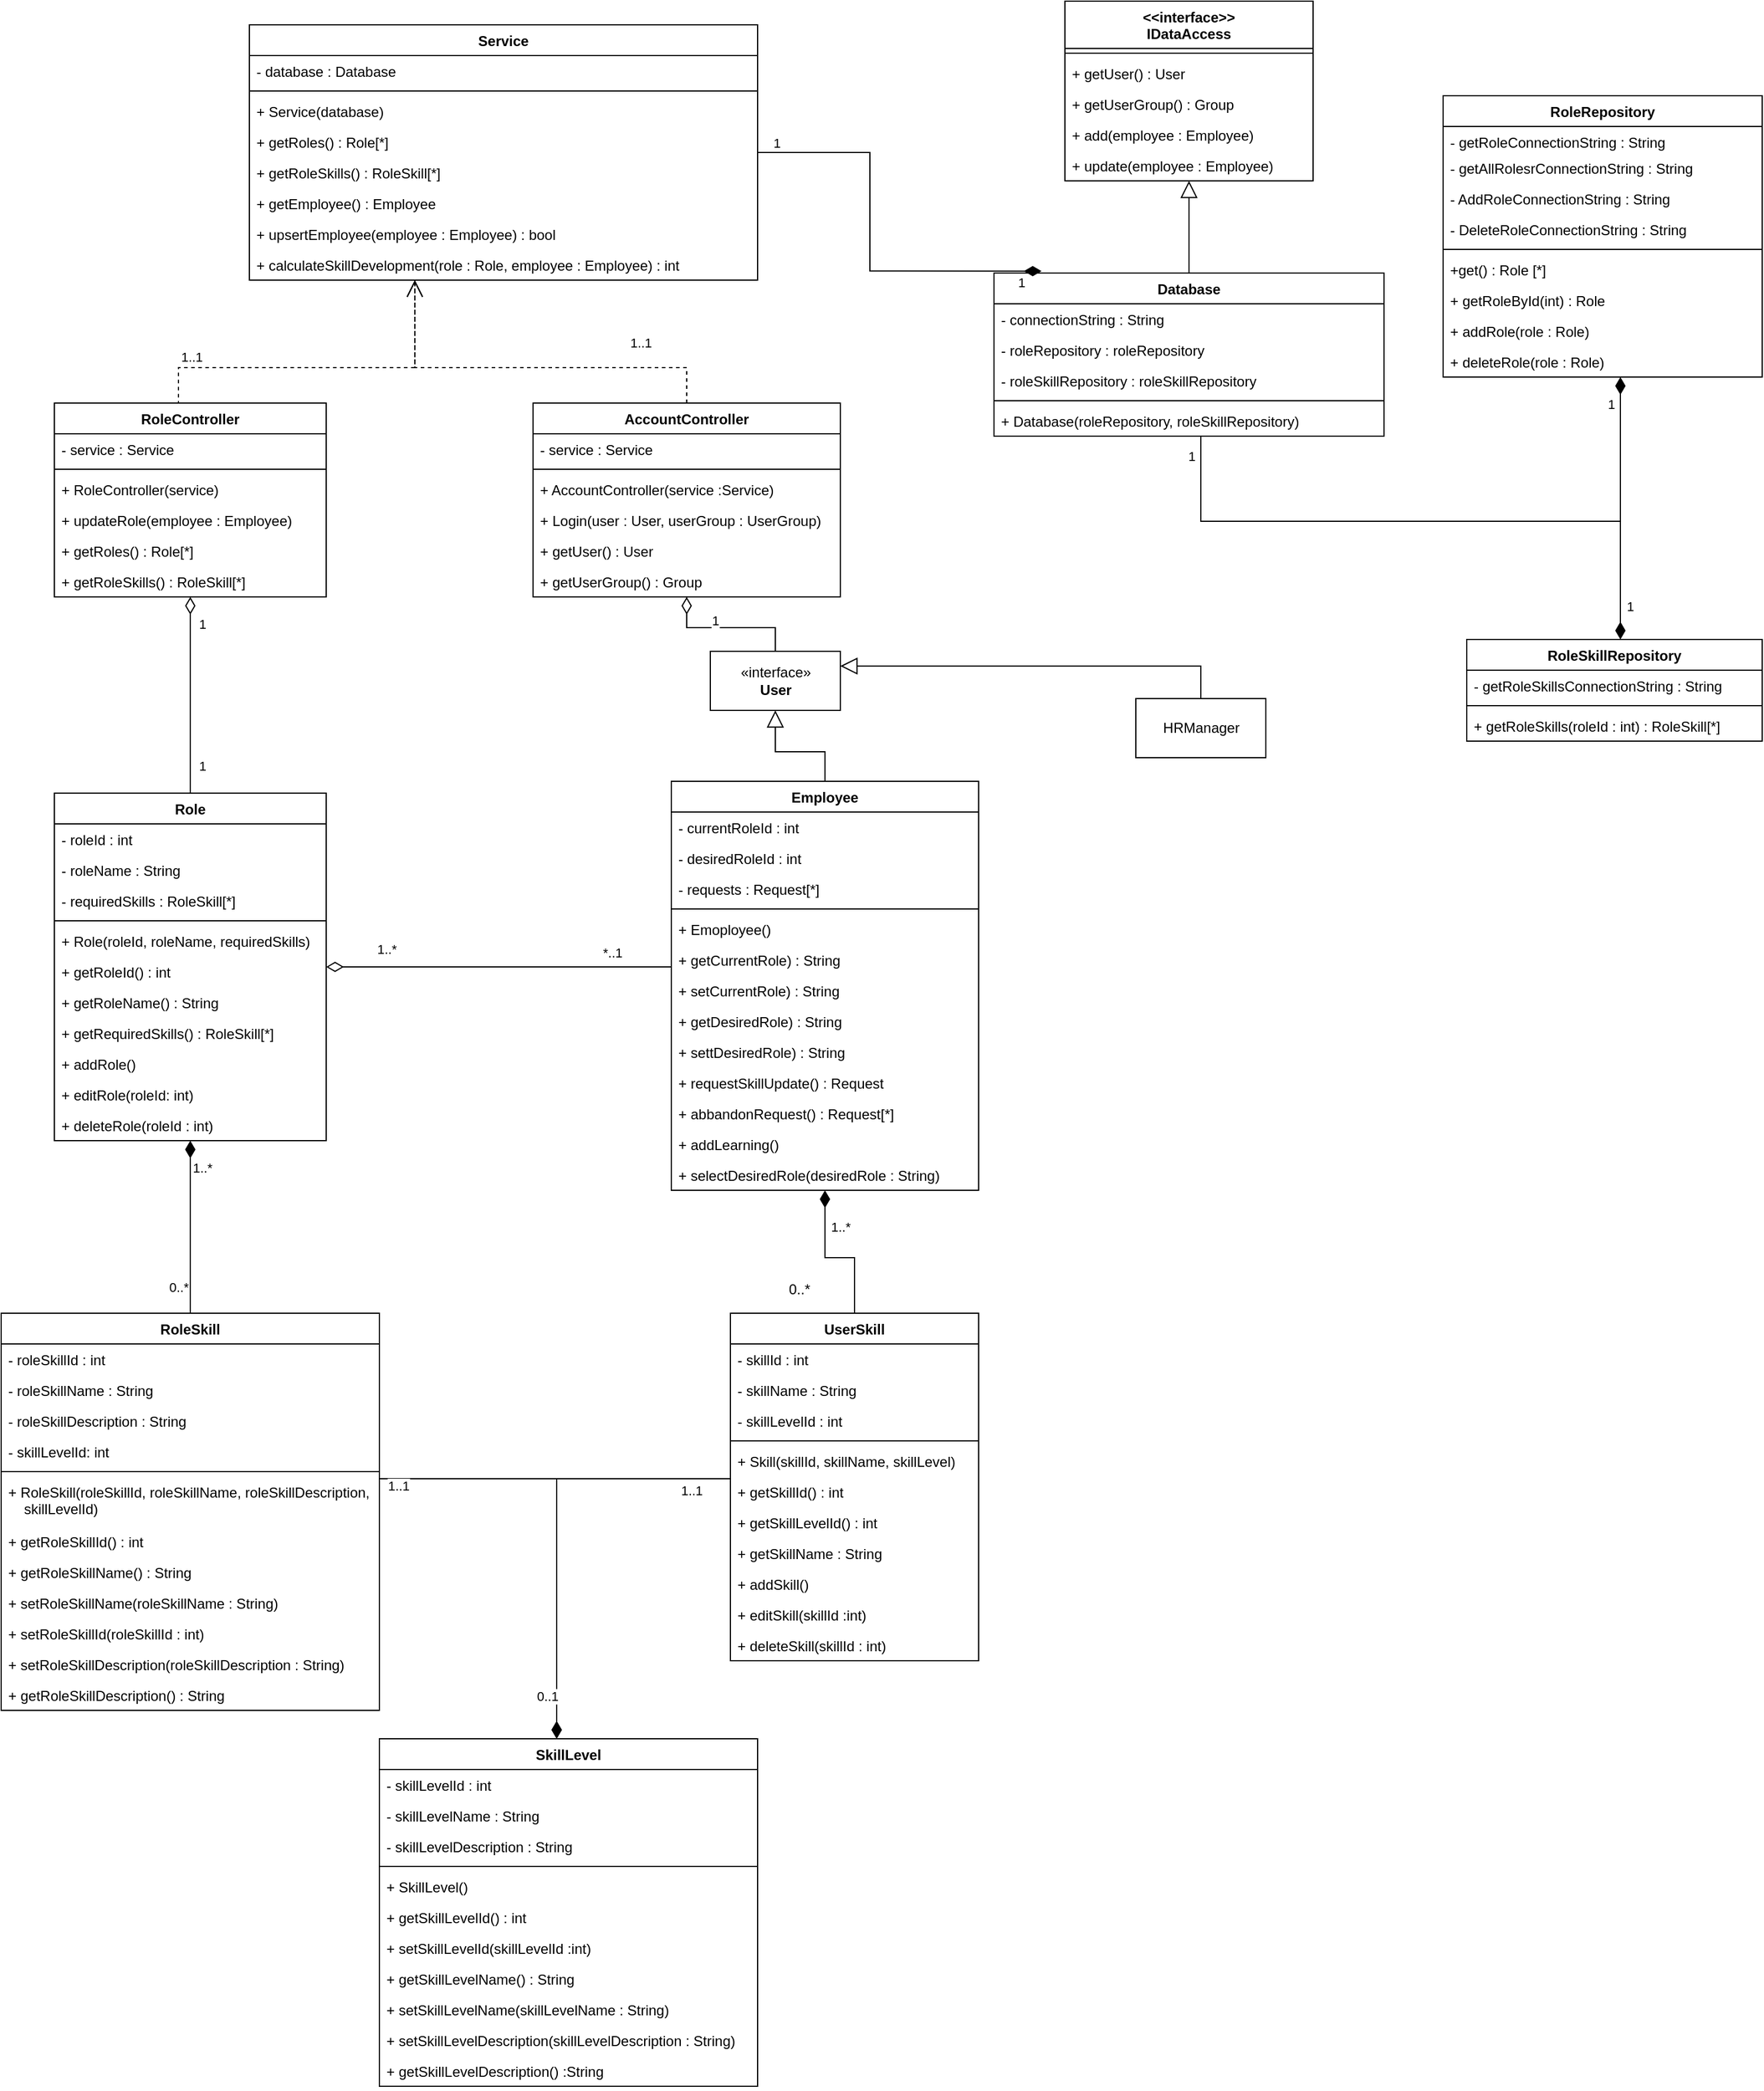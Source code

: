 <mxfile version="13.9.6" type="github">
  <diagram id="vWUNiSj-AlJxfywqzo02" name="Page-1">
    <mxGraphModel dx="1024" dy="3052" grid="1" gridSize="10" guides="1" tooltips="1" connect="1" arrows="1" fold="1" page="1" pageScale="1" pageWidth="1654" pageHeight="2336" math="0" shadow="0">
      <root>
        <mxCell id="0" />
        <mxCell id="1" parent="0" />
        <mxCell id="Usiv628oRZ8MBXYW6SLu-2" style="edgeStyle=orthogonalEdgeStyle;rounded=0;orthogonalLoop=1;jettySize=auto;html=1;dashed=1;endArrow=open;endFill=0;startSize=12;endSize=12;" parent="1" source="Usiv628oRZ8MBXYW6SLu-15" target="kwmT5_W4P3ap97EktbIp-77" edge="1">
          <mxGeometry relative="1" as="geometry">
            <mxPoint x="510" y="-2110" as="targetPoint" />
            <mxPoint x="730" y="-2000" as="sourcePoint" />
            <Array as="points">
              <mxPoint x="630" y="-2000" />
              <mxPoint x="400" y="-2000" />
            </Array>
          </mxGeometry>
        </mxCell>
        <mxCell id="Usiv628oRZ8MBXYW6SLu-47" value="1..1" style="edgeLabel;html=1;align=center;verticalAlign=middle;resizable=0;points=[];" parent="Usiv628oRZ8MBXYW6SLu-2" vertex="1" connectable="0">
          <mxGeometry x="-0.84" y="20" relative="1" as="geometry">
            <mxPoint x="-19" y="-25" as="offset" />
          </mxGeometry>
        </mxCell>
        <mxCell id="Usiv628oRZ8MBXYW6SLu-22" style="edgeStyle=orthogonalEdgeStyle;rounded=0;orthogonalLoop=1;jettySize=auto;html=1;startArrow=none;startFill=0;startSize=12;endArrow=diamondThin;endFill=0;endSize=12;" parent="1" source="Usiv628oRZ8MBXYW6SLu-23" target="Usiv628oRZ8MBXYW6SLu-15" edge="1">
          <mxGeometry relative="1" as="geometry" />
        </mxCell>
        <mxCell id="Usiv628oRZ8MBXYW6SLu-38" value="1" style="edgeLabel;html=1;align=center;verticalAlign=middle;resizable=0;points=[];" parent="Usiv628oRZ8MBXYW6SLu-22" vertex="1" connectable="0">
          <mxGeometry x="0.174" y="-6" relative="1" as="geometry">
            <mxPoint as="offset" />
          </mxGeometry>
        </mxCell>
        <mxCell id="Usiv628oRZ8MBXYW6SLu-51" style="edgeStyle=orthogonalEdgeStyle;rounded=0;orthogonalLoop=1;jettySize=auto;html=1;startArrow=none;startFill=0;startSize=12;endArrow=diamondThin;endFill=0;endSize=12;" parent="1" source="kwmT5_W4P3ap97EktbIp-1" target="kwmT5_W4P3ap97EktbIp-14" edge="1">
          <mxGeometry relative="1" as="geometry">
            <Array as="points">
              <mxPoint x="540" y="-1493" />
              <mxPoint x="540" y="-1493" />
            </Array>
          </mxGeometry>
        </mxCell>
        <mxCell id="Usiv628oRZ8MBXYW6SLu-52" value="*..1" style="edgeLabel;html=1;align=center;verticalAlign=middle;resizable=0;points=[];" parent="Usiv628oRZ8MBXYW6SLu-51" vertex="1" connectable="0">
          <mxGeometry x="-0.652" y="-12" relative="1" as="geometry">
            <mxPoint x="1" as="offset" />
          </mxGeometry>
        </mxCell>
        <mxCell id="Usiv628oRZ8MBXYW6SLu-54" value="1..*" style="edgeLabel;html=1;align=center;verticalAlign=middle;resizable=0;points=[];" parent="Usiv628oRZ8MBXYW6SLu-51" vertex="1" connectable="0">
          <mxGeometry x="0.661" y="-15" relative="1" as="geometry">
            <mxPoint x="1" as="offset" />
          </mxGeometry>
        </mxCell>
        <mxCell id="kwmT5_W4P3ap97EktbIp-1" value="Employee" style="swimlane;fontStyle=1;align=center;verticalAlign=top;childLayout=stackLayout;horizontal=1;startSize=26;horizontalStack=0;resizeParent=1;resizeParentMax=0;resizeLast=0;collapsible=1;marginBottom=0;" parent="1" vertex="1">
          <mxGeometry x="617" y="-1650" width="260" height="346" as="geometry" />
        </mxCell>
        <mxCell id="kwmT5_W4P3ap97EktbIp-2" value="- currentRoleId : int" style="text;strokeColor=none;fillColor=none;align=left;verticalAlign=top;spacingLeft=4;spacingRight=4;overflow=hidden;rotatable=0;points=[[0,0.5],[1,0.5]];portConstraint=eastwest;" parent="kwmT5_W4P3ap97EktbIp-1" vertex="1">
          <mxGeometry y="26" width="260" height="26" as="geometry" />
        </mxCell>
        <mxCell id="kwmT5_W4P3ap97EktbIp-3" value="- desiredRoleId : int" style="text;strokeColor=none;fillColor=none;align=left;verticalAlign=top;spacingLeft=4;spacingRight=4;overflow=hidden;rotatable=0;points=[[0,0.5],[1,0.5]];portConstraint=eastwest;" parent="kwmT5_W4P3ap97EktbIp-1" vertex="1">
          <mxGeometry y="52" width="260" height="26" as="geometry" />
        </mxCell>
        <mxCell id="kwmT5_W4P3ap97EktbIp-4" value="- requests : Request[*]" style="text;strokeColor=none;fillColor=none;align=left;verticalAlign=top;spacingLeft=4;spacingRight=4;overflow=hidden;rotatable=0;points=[[0,0.5],[1,0.5]];portConstraint=eastwest;" parent="kwmT5_W4P3ap97EktbIp-1" vertex="1">
          <mxGeometry y="78" width="260" height="26" as="geometry" />
        </mxCell>
        <mxCell id="kwmT5_W4P3ap97EktbIp-5" value="" style="line;strokeWidth=1;fillColor=none;align=left;verticalAlign=middle;spacingTop=-1;spacingLeft=3;spacingRight=3;rotatable=0;labelPosition=right;points=[];portConstraint=eastwest;" parent="kwmT5_W4P3ap97EktbIp-1" vertex="1">
          <mxGeometry y="104" width="260" height="8" as="geometry" />
        </mxCell>
        <mxCell id="kwmT5_W4P3ap97EktbIp-6" value="+ Emoployee()" style="text;strokeColor=none;fillColor=none;align=left;verticalAlign=top;spacingLeft=4;spacingRight=4;overflow=hidden;rotatable=0;points=[[0,0.5],[1,0.5]];portConstraint=eastwest;" parent="kwmT5_W4P3ap97EktbIp-1" vertex="1">
          <mxGeometry y="112" width="260" height="26" as="geometry" />
        </mxCell>
        <mxCell id="kwmT5_W4P3ap97EktbIp-7" value="+ getCurrentRole) : String" style="text;strokeColor=none;fillColor=none;align=left;verticalAlign=top;spacingLeft=4;spacingRight=4;overflow=hidden;rotatable=0;points=[[0,0.5],[1,0.5]];portConstraint=eastwest;" parent="kwmT5_W4P3ap97EktbIp-1" vertex="1">
          <mxGeometry y="138" width="260" height="26" as="geometry" />
        </mxCell>
        <mxCell id="kwmT5_W4P3ap97EktbIp-8" value="+ setCurrentRole) : String" style="text;strokeColor=none;fillColor=none;align=left;verticalAlign=top;spacingLeft=4;spacingRight=4;overflow=hidden;rotatable=0;points=[[0,0.5],[1,0.5]];portConstraint=eastwest;" parent="kwmT5_W4P3ap97EktbIp-1" vertex="1">
          <mxGeometry y="164" width="260" height="26" as="geometry" />
        </mxCell>
        <mxCell id="kwmT5_W4P3ap97EktbIp-9" value="+ getDesiredRole) : String" style="text;strokeColor=none;fillColor=none;align=left;verticalAlign=top;spacingLeft=4;spacingRight=4;overflow=hidden;rotatable=0;points=[[0,0.5],[1,0.5]];portConstraint=eastwest;" parent="kwmT5_W4P3ap97EktbIp-1" vertex="1">
          <mxGeometry y="190" width="260" height="26" as="geometry" />
        </mxCell>
        <mxCell id="kwmT5_W4P3ap97EktbIp-10" value="+ settDesiredRole) : String" style="text;strokeColor=none;fillColor=none;align=left;verticalAlign=top;spacingLeft=4;spacingRight=4;overflow=hidden;rotatable=0;points=[[0,0.5],[1,0.5]];portConstraint=eastwest;" parent="kwmT5_W4P3ap97EktbIp-1" vertex="1">
          <mxGeometry y="216" width="260" height="26" as="geometry" />
        </mxCell>
        <mxCell id="kwmT5_W4P3ap97EktbIp-11" value="+ requestSkillUpdate() : Request" style="text;strokeColor=none;fillColor=none;align=left;verticalAlign=top;spacingLeft=4;spacingRight=4;overflow=hidden;rotatable=0;points=[[0,0.5],[1,0.5]];portConstraint=eastwest;" parent="kwmT5_W4P3ap97EktbIp-1" vertex="1">
          <mxGeometry y="242" width="260" height="26" as="geometry" />
        </mxCell>
        <mxCell id="kwmT5_W4P3ap97EktbIp-12" value="+ abbandonRequest() : Request[*]" style="text;strokeColor=none;fillColor=none;align=left;verticalAlign=top;spacingLeft=4;spacingRight=4;overflow=hidden;rotatable=0;points=[[0,0.5],[1,0.5]];portConstraint=eastwest;" parent="kwmT5_W4P3ap97EktbIp-1" vertex="1">
          <mxGeometry y="268" width="260" height="26" as="geometry" />
        </mxCell>
        <mxCell id="kwmT5_W4P3ap97EktbIp-46" value="+ addLearning()" style="text;strokeColor=none;fillColor=none;align=left;verticalAlign=top;spacingLeft=4;spacingRight=4;overflow=hidden;rotatable=0;points=[[0,0.5],[1,0.5]];portConstraint=eastwest;" parent="kwmT5_W4P3ap97EktbIp-1" vertex="1">
          <mxGeometry y="294" width="260" height="26" as="geometry" />
        </mxCell>
        <mxCell id="kwmT5_W4P3ap97EktbIp-13" value="+ selectDesiredRole(desiredRole : String)" style="text;strokeColor=none;fillColor=none;align=left;verticalAlign=top;spacingLeft=4;spacingRight=4;overflow=hidden;rotatable=0;points=[[0,0.5],[1,0.5]];portConstraint=eastwest;" parent="kwmT5_W4P3ap97EktbIp-1" vertex="1">
          <mxGeometry y="320" width="260" height="26" as="geometry" />
        </mxCell>
        <mxCell id="kwmT5_W4P3ap97EktbIp-14" value="Role" style="swimlane;fontStyle=1;align=center;verticalAlign=top;childLayout=stackLayout;horizontal=1;startSize=26;horizontalStack=0;resizeParent=1;resizeParentMax=0;resizeLast=0;collapsible=1;marginBottom=0;" parent="1" vertex="1">
          <mxGeometry x="95" y="-1640" width="230" height="294" as="geometry" />
        </mxCell>
        <mxCell id="kwmT5_W4P3ap97EktbIp-15" value="- roleId : int" style="text;strokeColor=none;fillColor=none;align=left;verticalAlign=top;spacingLeft=4;spacingRight=4;overflow=hidden;rotatable=0;points=[[0,0.5],[1,0.5]];portConstraint=eastwest;" parent="kwmT5_W4P3ap97EktbIp-14" vertex="1">
          <mxGeometry y="26" width="230" height="26" as="geometry" />
        </mxCell>
        <mxCell id="Usiv628oRZ8MBXYW6SLu-12" value="- roleName : String" style="text;strokeColor=none;fillColor=none;align=left;verticalAlign=top;spacingLeft=4;spacingRight=4;overflow=hidden;rotatable=0;points=[[0,0.5],[1,0.5]];portConstraint=eastwest;" parent="kwmT5_W4P3ap97EktbIp-14" vertex="1">
          <mxGeometry y="52" width="230" height="26" as="geometry" />
        </mxCell>
        <mxCell id="kwmT5_W4P3ap97EktbIp-16" value="- requiredSkills : RoleSkill[*]" style="text;strokeColor=none;fillColor=none;align=left;verticalAlign=top;spacingLeft=4;spacingRight=4;overflow=hidden;rotatable=0;points=[[0,0.5],[1,0.5]];portConstraint=eastwest;" parent="kwmT5_W4P3ap97EktbIp-14" vertex="1">
          <mxGeometry y="78" width="230" height="26" as="geometry" />
        </mxCell>
        <mxCell id="kwmT5_W4P3ap97EktbIp-17" value="" style="line;strokeWidth=1;fillColor=none;align=left;verticalAlign=middle;spacingTop=-1;spacingLeft=3;spacingRight=3;rotatable=0;labelPosition=right;points=[];portConstraint=eastwest;" parent="kwmT5_W4P3ap97EktbIp-14" vertex="1">
          <mxGeometry y="104" width="230" height="8" as="geometry" />
        </mxCell>
        <mxCell id="kwmT5_W4P3ap97EktbIp-18" value="+ Role(roleId, roleName, requiredSkills)" style="text;strokeColor=none;fillColor=none;align=left;verticalAlign=top;spacingLeft=4;spacingRight=4;overflow=hidden;rotatable=0;points=[[0,0.5],[1,0.5]];portConstraint=eastwest;" parent="kwmT5_W4P3ap97EktbIp-14" vertex="1">
          <mxGeometry y="112" width="230" height="26" as="geometry" />
        </mxCell>
        <mxCell id="kwmT5_W4P3ap97EktbIp-19" value="+ getRoleId() : int" style="text;strokeColor=none;fillColor=none;align=left;verticalAlign=top;spacingLeft=4;spacingRight=4;overflow=hidden;rotatable=0;points=[[0,0.5],[1,0.5]];portConstraint=eastwest;" parent="kwmT5_W4P3ap97EktbIp-14" vertex="1">
          <mxGeometry y="138" width="230" height="26" as="geometry" />
        </mxCell>
        <mxCell id="Usiv628oRZ8MBXYW6SLu-13" value="+ getRoleName() : String" style="text;strokeColor=none;fillColor=none;align=left;verticalAlign=top;spacingLeft=4;spacingRight=4;overflow=hidden;rotatable=0;points=[[0,0.5],[1,0.5]];portConstraint=eastwest;" parent="kwmT5_W4P3ap97EktbIp-14" vertex="1">
          <mxGeometry y="164" width="230" height="26" as="geometry" />
        </mxCell>
        <mxCell id="kwmT5_W4P3ap97EktbIp-20" value="+ getRequiredSkills() : RoleSkill[*]" style="text;strokeColor=none;fillColor=none;align=left;verticalAlign=top;spacingLeft=4;spacingRight=4;overflow=hidden;rotatable=0;points=[[0,0.5],[1,0.5]];portConstraint=eastwest;" parent="kwmT5_W4P3ap97EktbIp-14" vertex="1">
          <mxGeometry y="190" width="230" height="26" as="geometry" />
        </mxCell>
        <mxCell id="kwmT5_W4P3ap97EktbIp-21" value="+ addRole()" style="text;strokeColor=none;fillColor=none;align=left;verticalAlign=top;spacingLeft=4;spacingRight=4;overflow=hidden;rotatable=0;points=[[0,0.5],[1,0.5]];portConstraint=eastwest;" parent="kwmT5_W4P3ap97EktbIp-14" vertex="1">
          <mxGeometry y="216" width="230" height="26" as="geometry" />
        </mxCell>
        <mxCell id="kwmT5_W4P3ap97EktbIp-22" value="+ editRole(roleId: int)" style="text;strokeColor=none;fillColor=none;align=left;verticalAlign=top;spacingLeft=4;spacingRight=4;overflow=hidden;rotatable=0;points=[[0,0.5],[1,0.5]];portConstraint=eastwest;" parent="kwmT5_W4P3ap97EktbIp-14" vertex="1">
          <mxGeometry y="242" width="230" height="26" as="geometry" />
        </mxCell>
        <mxCell id="kwmT5_W4P3ap97EktbIp-23" value="+ deleteRole(roleId : int)" style="text;strokeColor=none;fillColor=none;align=left;verticalAlign=top;spacingLeft=4;spacingRight=4;overflow=hidden;rotatable=0;points=[[0,0.5],[1,0.5]];portConstraint=eastwest;" parent="kwmT5_W4P3ap97EktbIp-14" vertex="1">
          <mxGeometry y="268" width="230" height="26" as="geometry" />
        </mxCell>
        <mxCell id="Usiv628oRZ8MBXYW6SLu-6" style="edgeStyle=orthogonalEdgeStyle;rounded=0;orthogonalLoop=1;jettySize=auto;html=1;startSize=12;endArrow=diamondThin;endFill=1;endSize=12;" parent="1" source="kwmT5_W4P3ap97EktbIp-24" target="kwmT5_W4P3ap97EktbIp-1" edge="1">
          <mxGeometry relative="1" as="geometry" />
        </mxCell>
        <mxCell id="Usiv628oRZ8MBXYW6SLu-32" value="1..*" style="edgeLabel;html=1;align=center;verticalAlign=middle;resizable=0;points=[];" parent="Usiv628oRZ8MBXYW6SLu-6" vertex="1" connectable="0">
          <mxGeometry x="0.53" y="-13" relative="1" as="geometry">
            <mxPoint as="offset" />
          </mxGeometry>
        </mxCell>
        <mxCell id="kwmT5_W4P3ap97EktbIp-24" value="UserSkill" style="swimlane;fontStyle=1;align=center;verticalAlign=top;childLayout=stackLayout;horizontal=1;startSize=26;horizontalStack=0;resizeParent=1;resizeParentMax=0;resizeLast=0;collapsible=1;marginBottom=0;" parent="1" vertex="1">
          <mxGeometry x="667" y="-1200" width="210" height="294" as="geometry" />
        </mxCell>
        <mxCell id="kwmT5_W4P3ap97EktbIp-25" value="- skillId : int" style="text;strokeColor=none;fillColor=none;align=left;verticalAlign=top;spacingLeft=4;spacingRight=4;overflow=hidden;rotatable=0;points=[[0,0.5],[1,0.5]];portConstraint=eastwest;" parent="kwmT5_W4P3ap97EktbIp-24" vertex="1">
          <mxGeometry y="26" width="210" height="26" as="geometry" />
        </mxCell>
        <mxCell id="Usiv628oRZ8MBXYW6SLu-8" value="- skillName : String" style="text;strokeColor=none;fillColor=none;align=left;verticalAlign=top;spacingLeft=4;spacingRight=4;overflow=hidden;rotatable=0;points=[[0,0.5],[1,0.5]];portConstraint=eastwest;" parent="kwmT5_W4P3ap97EktbIp-24" vertex="1">
          <mxGeometry y="52" width="210" height="26" as="geometry" />
        </mxCell>
        <mxCell id="kwmT5_W4P3ap97EktbIp-26" value="- skillLevelId : int" style="text;strokeColor=none;fillColor=none;align=left;verticalAlign=top;spacingLeft=4;spacingRight=4;overflow=hidden;rotatable=0;points=[[0,0.5],[1,0.5]];portConstraint=eastwest;" parent="kwmT5_W4P3ap97EktbIp-24" vertex="1">
          <mxGeometry y="78" width="210" height="26" as="geometry" />
        </mxCell>
        <mxCell id="kwmT5_W4P3ap97EktbIp-27" value="" style="line;strokeWidth=1;fillColor=none;align=left;verticalAlign=middle;spacingTop=-1;spacingLeft=3;spacingRight=3;rotatable=0;labelPosition=right;points=[];portConstraint=eastwest;" parent="kwmT5_W4P3ap97EktbIp-24" vertex="1">
          <mxGeometry y="104" width="210" height="8" as="geometry" />
        </mxCell>
        <mxCell id="kwmT5_W4P3ap97EktbIp-28" value="+ Skill(skillId, skillName, skillLevel)" style="text;strokeColor=none;fillColor=none;align=left;verticalAlign=top;spacingLeft=4;spacingRight=4;overflow=hidden;rotatable=0;points=[[0,0.5],[1,0.5]];portConstraint=eastwest;" parent="kwmT5_W4P3ap97EktbIp-24" vertex="1">
          <mxGeometry y="112" width="210" height="26" as="geometry" />
        </mxCell>
        <mxCell id="Usiv628oRZ8MBXYW6SLu-9" value="+ getSkillId() : int" style="text;strokeColor=none;fillColor=none;align=left;verticalAlign=top;spacingLeft=4;spacingRight=4;overflow=hidden;rotatable=0;points=[[0,0.5],[1,0.5]];portConstraint=eastwest;" parent="kwmT5_W4P3ap97EktbIp-24" vertex="1">
          <mxGeometry y="138" width="210" height="26" as="geometry" />
        </mxCell>
        <mxCell id="kwmT5_W4P3ap97EktbIp-29" value="+ getSkillLevelId() : int" style="text;strokeColor=none;fillColor=none;align=left;verticalAlign=top;spacingLeft=4;spacingRight=4;overflow=hidden;rotatable=0;points=[[0,0.5],[1,0.5]];portConstraint=eastwest;" parent="kwmT5_W4P3ap97EktbIp-24" vertex="1">
          <mxGeometry y="164" width="210" height="26" as="geometry" />
        </mxCell>
        <mxCell id="kwmT5_W4P3ap97EktbIp-30" value="+ getSkillName : String" style="text;strokeColor=none;fillColor=none;align=left;verticalAlign=top;spacingLeft=4;spacingRight=4;overflow=hidden;rotatable=0;points=[[0,0.5],[1,0.5]];portConstraint=eastwest;" parent="kwmT5_W4P3ap97EktbIp-24" vertex="1">
          <mxGeometry y="190" width="210" height="26" as="geometry" />
        </mxCell>
        <mxCell id="kwmT5_W4P3ap97EktbIp-31" value="+ addSkill()" style="text;strokeColor=none;fillColor=none;align=left;verticalAlign=top;spacingLeft=4;spacingRight=4;overflow=hidden;rotatable=0;points=[[0,0.5],[1,0.5]];portConstraint=eastwest;" parent="kwmT5_W4P3ap97EktbIp-24" vertex="1">
          <mxGeometry y="216" width="210" height="26" as="geometry" />
        </mxCell>
        <mxCell id="kwmT5_W4P3ap97EktbIp-32" value="+ editSkill(skillId :int)" style="text;strokeColor=none;fillColor=none;align=left;verticalAlign=top;spacingLeft=4;spacingRight=4;overflow=hidden;rotatable=0;points=[[0,0.5],[1,0.5]];portConstraint=eastwest;" parent="kwmT5_W4P3ap97EktbIp-24" vertex="1">
          <mxGeometry y="242" width="210" height="26" as="geometry" />
        </mxCell>
        <mxCell id="kwmT5_W4P3ap97EktbIp-33" value="+ deleteSkill(skillId : int)" style="text;strokeColor=none;fillColor=none;align=left;verticalAlign=top;spacingLeft=4;spacingRight=4;overflow=hidden;rotatable=0;points=[[0,0.5],[1,0.5]];portConstraint=eastwest;" parent="kwmT5_W4P3ap97EktbIp-24" vertex="1">
          <mxGeometry y="268" width="210" height="26" as="geometry" />
        </mxCell>
        <mxCell id="Usiv628oRZ8MBXYW6SLu-7" style="edgeStyle=orthogonalEdgeStyle;rounded=0;orthogonalLoop=1;jettySize=auto;html=1;startSize=12;endArrow=none;endFill=0;endSize=12;startArrow=diamondThin;startFill=1;" parent="1" source="kwmT5_W4P3ap97EktbIp-34" target="kwmT5_W4P3ap97EktbIp-24" edge="1">
          <mxGeometry relative="1" as="geometry">
            <Array as="points">
              <mxPoint x="520" y="-1060" />
            </Array>
          </mxGeometry>
        </mxCell>
        <mxCell id="Usiv628oRZ8MBXYW6SLu-28" value="1..1" style="edgeLabel;html=1;align=center;verticalAlign=middle;resizable=0;points=[];" parent="Usiv628oRZ8MBXYW6SLu-7" vertex="1" connectable="0">
          <mxGeometry x="0.817" y="-10" relative="1" as="geometry">
            <mxPoint as="offset" />
          </mxGeometry>
        </mxCell>
        <mxCell id="Usiv628oRZ8MBXYW6SLu-11" style="edgeStyle=orthogonalEdgeStyle;rounded=0;orthogonalLoop=1;jettySize=auto;html=1;startSize=12;endArrow=none;endFill=0;endSize=12;startArrow=diamondThin;startFill=1;" parent="1" source="kwmT5_W4P3ap97EktbIp-34" target="kwmT5_W4P3ap97EktbIp-47" edge="1">
          <mxGeometry relative="1" as="geometry">
            <Array as="points">
              <mxPoint x="520" y="-1060" />
            </Array>
          </mxGeometry>
        </mxCell>
        <mxCell id="Usiv628oRZ8MBXYW6SLu-48" value="1..1" style="edgeLabel;html=1;align=center;verticalAlign=middle;resizable=0;points=[];" parent="Usiv628oRZ8MBXYW6SLu-11" vertex="1" connectable="0">
          <mxGeometry x="0.915" y="6" relative="1" as="geometry">
            <mxPoint as="offset" />
          </mxGeometry>
        </mxCell>
        <mxCell id="Usiv628oRZ8MBXYW6SLu-49" value="0..1" style="edgeLabel;html=1;align=center;verticalAlign=middle;resizable=0;points=[];" parent="Usiv628oRZ8MBXYW6SLu-11" vertex="1" connectable="0">
          <mxGeometry x="-0.805" y="8" relative="1" as="geometry">
            <mxPoint as="offset" />
          </mxGeometry>
        </mxCell>
        <mxCell id="kwmT5_W4P3ap97EktbIp-34" value="SkillLevel" style="swimlane;fontStyle=1;align=center;verticalAlign=top;childLayout=stackLayout;horizontal=1;startSize=26;horizontalStack=0;resizeParent=1;resizeParentMax=0;resizeLast=0;collapsible=1;marginBottom=0;" parent="1" vertex="1">
          <mxGeometry x="370" y="-840" width="320" height="294" as="geometry" />
        </mxCell>
        <mxCell id="kwmT5_W4P3ap97EktbIp-35" value="- skillLevelId : int" style="text;strokeColor=none;fillColor=none;align=left;verticalAlign=top;spacingLeft=4;spacingRight=4;overflow=hidden;rotatable=0;points=[[0,0.5],[1,0.5]];portConstraint=eastwest;" parent="kwmT5_W4P3ap97EktbIp-34" vertex="1">
          <mxGeometry y="26" width="320" height="26" as="geometry" />
        </mxCell>
        <mxCell id="kwmT5_W4P3ap97EktbIp-38" value="- skillLevelName : String" style="text;strokeColor=none;fillColor=none;align=left;verticalAlign=top;spacingLeft=4;spacingRight=4;overflow=hidden;rotatable=0;points=[[0,0.5],[1,0.5]];portConstraint=eastwest;" parent="kwmT5_W4P3ap97EktbIp-34" vertex="1">
          <mxGeometry y="52" width="320" height="26" as="geometry" />
        </mxCell>
        <mxCell id="kwmT5_W4P3ap97EktbIp-39" value="- skillLevelDescription : String" style="text;strokeColor=none;fillColor=none;align=left;verticalAlign=top;spacingLeft=4;spacingRight=4;overflow=hidden;rotatable=0;points=[[0,0.5],[1,0.5]];portConstraint=eastwest;" parent="kwmT5_W4P3ap97EktbIp-34" vertex="1">
          <mxGeometry y="78" width="320" height="26" as="geometry" />
        </mxCell>
        <mxCell id="kwmT5_W4P3ap97EktbIp-36" value="" style="line;strokeWidth=1;fillColor=none;align=left;verticalAlign=middle;spacingTop=-1;spacingLeft=3;spacingRight=3;rotatable=0;labelPosition=right;points=[];portConstraint=eastwest;" parent="kwmT5_W4P3ap97EktbIp-34" vertex="1">
          <mxGeometry y="104" width="320" height="8" as="geometry" />
        </mxCell>
        <mxCell id="kwmT5_W4P3ap97EktbIp-37" value="+ SkillLevel()" style="text;strokeColor=none;fillColor=none;align=left;verticalAlign=top;spacingLeft=4;spacingRight=4;overflow=hidden;rotatable=0;points=[[0,0.5],[1,0.5]];portConstraint=eastwest;" parent="kwmT5_W4P3ap97EktbIp-34" vertex="1">
          <mxGeometry y="112" width="320" height="26" as="geometry" />
        </mxCell>
        <mxCell id="kwmT5_W4P3ap97EktbIp-40" value="+ getSkillLevelId() : int" style="text;strokeColor=none;fillColor=none;align=left;verticalAlign=top;spacingLeft=4;spacingRight=4;overflow=hidden;rotatable=0;points=[[0,0.5],[1,0.5]];portConstraint=eastwest;" parent="kwmT5_W4P3ap97EktbIp-34" vertex="1">
          <mxGeometry y="138" width="320" height="26" as="geometry" />
        </mxCell>
        <mxCell id="kwmT5_W4P3ap97EktbIp-41" value="+ setSkillLevelId(skillLevelId :int)" style="text;strokeColor=none;fillColor=none;align=left;verticalAlign=top;spacingLeft=4;spacingRight=4;overflow=hidden;rotatable=0;points=[[0,0.5],[1,0.5]];portConstraint=eastwest;" parent="kwmT5_W4P3ap97EktbIp-34" vertex="1">
          <mxGeometry y="164" width="320" height="26" as="geometry" />
        </mxCell>
        <mxCell id="kwmT5_W4P3ap97EktbIp-42" value="+ getSkillLevelName() : String" style="text;strokeColor=none;fillColor=none;align=left;verticalAlign=top;spacingLeft=4;spacingRight=4;overflow=hidden;rotatable=0;points=[[0,0.5],[1,0.5]];portConstraint=eastwest;" parent="kwmT5_W4P3ap97EktbIp-34" vertex="1">
          <mxGeometry y="190" width="320" height="26" as="geometry" />
        </mxCell>
        <mxCell id="kwmT5_W4P3ap97EktbIp-43" value="+ setSkillLevelName(skillLevelName : String)" style="text;strokeColor=none;fillColor=none;align=left;verticalAlign=top;spacingLeft=4;spacingRight=4;overflow=hidden;rotatable=0;points=[[0,0.5],[1,0.5]];portConstraint=eastwest;" parent="kwmT5_W4P3ap97EktbIp-34" vertex="1">
          <mxGeometry y="216" width="320" height="26" as="geometry" />
        </mxCell>
        <mxCell id="kwmT5_W4P3ap97EktbIp-44" value="+ setSkillLevelDescription(skillLevelDescription : String)" style="text;strokeColor=none;fillColor=none;align=left;verticalAlign=top;spacingLeft=4;spacingRight=4;overflow=hidden;rotatable=0;points=[[0,0.5],[1,0.5]];portConstraint=eastwest;" parent="kwmT5_W4P3ap97EktbIp-34" vertex="1">
          <mxGeometry y="242" width="320" height="26" as="geometry" />
        </mxCell>
        <mxCell id="kwmT5_W4P3ap97EktbIp-45" value="+ getSkillLevelDescription() :String" style="text;strokeColor=none;fillColor=none;align=left;verticalAlign=top;spacingLeft=4;spacingRight=4;overflow=hidden;rotatable=0;points=[[0,0.5],[1,0.5]];portConstraint=eastwest;" parent="kwmT5_W4P3ap97EktbIp-34" vertex="1">
          <mxGeometry y="268" width="320" height="26" as="geometry" />
        </mxCell>
        <mxCell id="kwmT5_W4P3ap97EktbIp-47" value="RoleSkill" style="swimlane;fontStyle=1;align=center;verticalAlign=top;childLayout=stackLayout;horizontal=1;startSize=26;horizontalStack=0;resizeParent=1;resizeParentMax=0;resizeLast=0;collapsible=1;marginBottom=0;" parent="1" vertex="1">
          <mxGeometry x="50" y="-1200" width="320" height="336" as="geometry" />
        </mxCell>
        <mxCell id="kwmT5_W4P3ap97EktbIp-48" value="- roleSkillId : int" style="text;strokeColor=none;fillColor=none;align=left;verticalAlign=top;spacingLeft=4;spacingRight=4;overflow=hidden;rotatable=0;points=[[0,0.5],[1,0.5]];portConstraint=eastwest;" parent="kwmT5_W4P3ap97EktbIp-47" vertex="1">
          <mxGeometry y="26" width="320" height="26" as="geometry" />
        </mxCell>
        <mxCell id="kwmT5_W4P3ap97EktbIp-51" value="- roleSkillName : String" style="text;strokeColor=none;fillColor=none;align=left;verticalAlign=top;spacingLeft=4;spacingRight=4;overflow=hidden;rotatable=0;points=[[0,0.5],[1,0.5]];portConstraint=eastwest;" parent="kwmT5_W4P3ap97EktbIp-47" vertex="1">
          <mxGeometry y="52" width="320" height="26" as="geometry" />
        </mxCell>
        <mxCell id="kwmT5_W4P3ap97EktbIp-52" value="- roleSkillDescription : String" style="text;strokeColor=none;fillColor=none;align=left;verticalAlign=top;spacingLeft=4;spacingRight=4;overflow=hidden;rotatable=0;points=[[0,0.5],[1,0.5]];portConstraint=eastwest;" parent="kwmT5_W4P3ap97EktbIp-47" vertex="1">
          <mxGeometry y="78" width="320" height="26" as="geometry" />
        </mxCell>
        <mxCell id="Usiv628oRZ8MBXYW6SLu-10" value="- skillLevelId: int" style="text;strokeColor=none;fillColor=none;align=left;verticalAlign=top;spacingLeft=4;spacingRight=4;overflow=hidden;rotatable=0;points=[[0,0.5],[1,0.5]];portConstraint=eastwest;" parent="kwmT5_W4P3ap97EktbIp-47" vertex="1">
          <mxGeometry y="104" width="320" height="26" as="geometry" />
        </mxCell>
        <mxCell id="kwmT5_W4P3ap97EktbIp-49" value="" style="line;strokeWidth=1;fillColor=none;align=left;verticalAlign=middle;spacingTop=-1;spacingLeft=3;spacingRight=3;rotatable=0;labelPosition=right;points=[];portConstraint=eastwest;" parent="kwmT5_W4P3ap97EktbIp-47" vertex="1">
          <mxGeometry y="130" width="320" height="8" as="geometry" />
        </mxCell>
        <mxCell id="kwmT5_W4P3ap97EktbIp-50" value="+ RoleSkill(roleSkillId, roleSkillName, roleSkillDescription,&#xa;    skillLevelId)" style="text;strokeColor=none;fillColor=none;align=left;verticalAlign=top;spacingLeft=4;spacingRight=4;overflow=hidden;rotatable=0;points=[[0,0.5],[1,0.5]];portConstraint=eastwest;" parent="kwmT5_W4P3ap97EktbIp-47" vertex="1">
          <mxGeometry y="138" width="320" height="42" as="geometry" />
        </mxCell>
        <mxCell id="kwmT5_W4P3ap97EktbIp-53" value="+ getRoleSkillId() : int" style="text;strokeColor=none;fillColor=none;align=left;verticalAlign=top;spacingLeft=4;spacingRight=4;overflow=hidden;rotatable=0;points=[[0,0.5],[1,0.5]];portConstraint=eastwest;" parent="kwmT5_W4P3ap97EktbIp-47" vertex="1">
          <mxGeometry y="180" width="320" height="26" as="geometry" />
        </mxCell>
        <mxCell id="kwmT5_W4P3ap97EktbIp-55" value="+ getRoleSkillName() : String" style="text;strokeColor=none;fillColor=none;align=left;verticalAlign=top;spacingLeft=4;spacingRight=4;overflow=hidden;rotatable=0;points=[[0,0.5],[1,0.5]];portConstraint=eastwest;" parent="kwmT5_W4P3ap97EktbIp-47" vertex="1">
          <mxGeometry y="206" width="320" height="26" as="geometry" />
        </mxCell>
        <mxCell id="kwmT5_W4P3ap97EktbIp-56" value="+ setRoleSkillName(roleSkillName : String)" style="text;strokeColor=none;fillColor=none;align=left;verticalAlign=top;spacingLeft=4;spacingRight=4;overflow=hidden;rotatable=0;points=[[0,0.5],[1,0.5]];portConstraint=eastwest;" parent="kwmT5_W4P3ap97EktbIp-47" vertex="1">
          <mxGeometry y="232" width="320" height="26" as="geometry" />
        </mxCell>
        <mxCell id="kwmT5_W4P3ap97EktbIp-54" value="+ setRoleSkillId(roleSkillId : int) " style="text;strokeColor=none;fillColor=none;align=left;verticalAlign=top;spacingLeft=4;spacingRight=4;overflow=hidden;rotatable=0;points=[[0,0.5],[1,0.5]];portConstraint=eastwest;" parent="kwmT5_W4P3ap97EktbIp-47" vertex="1">
          <mxGeometry y="258" width="320" height="26" as="geometry" />
        </mxCell>
        <mxCell id="kwmT5_W4P3ap97EktbIp-58" value="+ setRoleSkillDescription(roleSkillDescription : String)" style="text;strokeColor=none;fillColor=none;align=left;verticalAlign=top;spacingLeft=4;spacingRight=4;overflow=hidden;rotatable=0;points=[[0,0.5],[1,0.5]];portConstraint=eastwest;" parent="kwmT5_W4P3ap97EktbIp-47" vertex="1">
          <mxGeometry y="284" width="320" height="26" as="geometry" />
        </mxCell>
        <mxCell id="kwmT5_W4P3ap97EktbIp-57" value="+ getRoleSkillDescription() : String" style="text;strokeColor=none;fillColor=none;align=left;verticalAlign=top;spacingLeft=4;spacingRight=4;overflow=hidden;rotatable=0;points=[[0,0.5],[1,0.5]];portConstraint=eastwest;" parent="kwmT5_W4P3ap97EktbIp-47" vertex="1">
          <mxGeometry y="310" width="320" height="26" as="geometry" />
        </mxCell>
        <mxCell id="kwmT5_W4P3ap97EktbIp-106" style="edgeStyle=orthogonalEdgeStyle;rounded=0;orthogonalLoop=1;jettySize=auto;html=1;entryX=0.5;entryY=0;entryDx=0;entryDy=0;startArrow=diamondThin;startFill=0;startSize=12;endArrow=none;endFill=0;endSize=12;" parent="1" source="kwmT5_W4P3ap97EktbIp-59" target="kwmT5_W4P3ap97EktbIp-14" edge="1">
          <mxGeometry relative="1" as="geometry" />
        </mxCell>
        <mxCell id="Usiv628oRZ8MBXYW6SLu-37" value="1" style="edgeLabel;html=1;align=center;verticalAlign=middle;resizable=0;points=[];" parent="kwmT5_W4P3ap97EktbIp-106" vertex="1" connectable="0">
          <mxGeometry x="0.714" y="10" relative="1" as="geometry">
            <mxPoint as="offset" />
          </mxGeometry>
        </mxCell>
        <mxCell id="Usiv628oRZ8MBXYW6SLu-39" value="1" style="edgeLabel;html=1;align=center;verticalAlign=middle;resizable=0;points=[];" parent="kwmT5_W4P3ap97EktbIp-106" vertex="1" connectable="0">
          <mxGeometry x="-0.729" y="10" relative="1" as="geometry">
            <mxPoint as="offset" />
          </mxGeometry>
        </mxCell>
        <mxCell id="kwmT5_W4P3ap97EktbIp-59" value="RoleController" style="swimlane;fontStyle=1;align=center;verticalAlign=top;childLayout=stackLayout;horizontal=1;startSize=26;horizontalStack=0;resizeParent=1;resizeParentMax=0;resizeLast=0;collapsible=1;marginBottom=0;" parent="1" vertex="1">
          <mxGeometry x="95" y="-1970" width="230" height="164" as="geometry" />
        </mxCell>
        <mxCell id="kwmT5_W4P3ap97EktbIp-60" value="- service : Service" style="text;strokeColor=none;fillColor=none;align=left;verticalAlign=top;spacingLeft=4;spacingRight=4;overflow=hidden;rotatable=0;points=[[0,0.5],[1,0.5]];portConstraint=eastwest;" parent="kwmT5_W4P3ap97EktbIp-59" vertex="1">
          <mxGeometry y="26" width="230" height="26" as="geometry" />
        </mxCell>
        <mxCell id="kwmT5_W4P3ap97EktbIp-61" value="" style="line;strokeWidth=1;fillColor=none;align=left;verticalAlign=middle;spacingTop=-1;spacingLeft=3;spacingRight=3;rotatable=0;labelPosition=right;points=[];portConstraint=eastwest;" parent="kwmT5_W4P3ap97EktbIp-59" vertex="1">
          <mxGeometry y="52" width="230" height="8" as="geometry" />
        </mxCell>
        <mxCell id="kwmT5_W4P3ap97EktbIp-62" value="+ RoleController(service)" style="text;strokeColor=none;fillColor=none;align=left;verticalAlign=top;spacingLeft=4;spacingRight=4;overflow=hidden;rotatable=0;points=[[0,0.5],[1,0.5]];portConstraint=eastwest;" parent="kwmT5_W4P3ap97EktbIp-59" vertex="1">
          <mxGeometry y="60" width="230" height="26" as="geometry" />
        </mxCell>
        <mxCell id="kwmT5_W4P3ap97EktbIp-63" value="+ updateRole(employee : Employee)" style="text;strokeColor=none;fillColor=none;align=left;verticalAlign=top;spacingLeft=4;spacingRight=4;overflow=hidden;rotatable=0;points=[[0,0.5],[1,0.5]];portConstraint=eastwest;" parent="kwmT5_W4P3ap97EktbIp-59" vertex="1">
          <mxGeometry y="86" width="230" height="26" as="geometry" />
        </mxCell>
        <mxCell id="kwmT5_W4P3ap97EktbIp-122" value="+ getRoles() : Role[*]" style="text;strokeColor=none;fillColor=none;align=left;verticalAlign=top;spacingLeft=4;spacingRight=4;overflow=hidden;rotatable=0;points=[[0,0.5],[1,0.5]];portConstraint=eastwest;" parent="kwmT5_W4P3ap97EktbIp-59" vertex="1">
          <mxGeometry y="112" width="230" height="26" as="geometry" />
        </mxCell>
        <mxCell id="kwmT5_W4P3ap97EktbIp-123" value="+ getRoleSkills() : RoleSkill[*]" style="text;strokeColor=none;fillColor=none;align=left;verticalAlign=top;spacingLeft=4;spacingRight=4;overflow=hidden;rotatable=0;points=[[0,0.5],[1,0.5]];portConstraint=eastwest;" parent="kwmT5_W4P3ap97EktbIp-59" vertex="1">
          <mxGeometry y="138" width="230" height="26" as="geometry" />
        </mxCell>
        <mxCell id="kwmT5_W4P3ap97EktbIp-98" style="edgeStyle=orthogonalEdgeStyle;rounded=0;orthogonalLoop=1;jettySize=auto;html=1;endArrow=diamondThin;endFill=1;endSize=12;startSize=12;" parent="1" source="kwmT5_W4P3ap97EktbIp-64" target="kwmT5_W4P3ap97EktbIp-83" edge="1">
          <mxGeometry relative="1" as="geometry">
            <Array as="points">
              <mxPoint x="1065" y="-1870" />
              <mxPoint x="1420" y="-1870" />
            </Array>
          </mxGeometry>
        </mxCell>
        <mxCell id="Usiv628oRZ8MBXYW6SLu-44" value="1" style="edgeLabel;html=1;align=center;verticalAlign=middle;resizable=0;points=[];" parent="kwmT5_W4P3ap97EktbIp-98" vertex="1" connectable="0">
          <mxGeometry x="0.922" y="8" relative="1" as="geometry">
            <mxPoint y="1" as="offset" />
          </mxGeometry>
        </mxCell>
        <mxCell id="kwmT5_W4P3ap97EktbIp-99" style="edgeStyle=orthogonalEdgeStyle;rounded=0;orthogonalLoop=1;jettySize=auto;html=1;endArrow=diamondThin;endFill=1;endSize=12;startSize=12;" parent="1" source="kwmT5_W4P3ap97EktbIp-64" target="kwmT5_W4P3ap97EktbIp-91" edge="1">
          <mxGeometry relative="1" as="geometry">
            <Array as="points">
              <mxPoint x="1065" y="-1870" />
              <mxPoint x="1420" y="-1870" />
            </Array>
          </mxGeometry>
        </mxCell>
        <mxCell id="Usiv628oRZ8MBXYW6SLu-43" value="1" style="edgeLabel;html=1;align=center;verticalAlign=middle;resizable=0;points=[];" parent="kwmT5_W4P3ap97EktbIp-99" vertex="1" connectable="0">
          <mxGeometry x="-0.935" y="-8" relative="1" as="geometry">
            <mxPoint as="offset" />
          </mxGeometry>
        </mxCell>
        <mxCell id="Usiv628oRZ8MBXYW6SLu-45" value="1" style="edgeLabel;html=1;align=center;verticalAlign=middle;resizable=0;points=[];" parent="kwmT5_W4P3ap97EktbIp-99" vertex="1" connectable="0">
          <mxGeometry x="0.888" y="8" relative="1" as="geometry">
            <mxPoint y="1" as="offset" />
          </mxGeometry>
        </mxCell>
        <mxCell id="Usiv628oRZ8MBXYW6SLu-3" style="edgeStyle=orthogonalEdgeStyle;rounded=0;orthogonalLoop=1;jettySize=auto;html=1;startSize=12;endArrow=block;endFill=0;endSize=12;" parent="1" source="kwmT5_W4P3ap97EktbIp-64" target="kwmT5_W4P3ap97EktbIp-124" edge="1">
          <mxGeometry relative="1" as="geometry" />
        </mxCell>
        <mxCell id="kwmT5_W4P3ap97EktbIp-64" value="Database" style="swimlane;fontStyle=1;align=center;verticalAlign=top;childLayout=stackLayout;horizontal=1;startSize=26;horizontalStack=0;resizeParent=1;resizeParentMax=0;resizeLast=0;collapsible=1;marginBottom=0;" parent="1" vertex="1">
          <mxGeometry x="890" y="-2080" width="330" height="138" as="geometry" />
        </mxCell>
        <mxCell id="kwmT5_W4P3ap97EktbIp-65" value="- connectionString : String" style="text;strokeColor=none;fillColor=none;align=left;verticalAlign=top;spacingLeft=4;spacingRight=4;overflow=hidden;rotatable=0;points=[[0,0.5],[1,0.5]];portConstraint=eastwest;" parent="kwmT5_W4P3ap97EktbIp-64" vertex="1">
          <mxGeometry y="26" width="330" height="26" as="geometry" />
        </mxCell>
        <mxCell id="kwmT5_W4P3ap97EktbIp-66" value="- roleRepository : roleRepository" style="text;strokeColor=none;fillColor=none;align=left;verticalAlign=top;spacingLeft=4;spacingRight=4;overflow=hidden;rotatable=0;points=[[0,0.5],[1,0.5]];portConstraint=eastwest;" parent="kwmT5_W4P3ap97EktbIp-64" vertex="1">
          <mxGeometry y="52" width="330" height="26" as="geometry" />
        </mxCell>
        <mxCell id="kwmT5_W4P3ap97EktbIp-67" value="- roleSkillRepository : roleSkillRepository" style="text;strokeColor=none;fillColor=none;align=left;verticalAlign=top;spacingLeft=4;spacingRight=4;overflow=hidden;rotatable=0;points=[[0,0.5],[1,0.5]];portConstraint=eastwest;" parent="kwmT5_W4P3ap97EktbIp-64" vertex="1">
          <mxGeometry y="78" width="330" height="26" as="geometry" />
        </mxCell>
        <mxCell id="kwmT5_W4P3ap97EktbIp-68" value="" style="line;strokeWidth=1;fillColor=none;align=left;verticalAlign=middle;spacingTop=-1;spacingLeft=3;spacingRight=3;rotatable=0;labelPosition=right;points=[];portConstraint=eastwest;" parent="kwmT5_W4P3ap97EktbIp-64" vertex="1">
          <mxGeometry y="104" width="330" height="8" as="geometry" />
        </mxCell>
        <mxCell id="kwmT5_W4P3ap97EktbIp-69" value="+ Database(roleRepository, roleSkillRepository)" style="text;strokeColor=none;fillColor=none;align=left;verticalAlign=top;spacingLeft=4;spacingRight=4;overflow=hidden;rotatable=0;points=[[0,0.5],[1,0.5]];portConstraint=eastwest;" parent="kwmT5_W4P3ap97EktbIp-64" vertex="1">
          <mxGeometry y="112" width="330" height="26" as="geometry" />
        </mxCell>
        <mxCell id="Usiv628oRZ8MBXYW6SLu-4" style="edgeStyle=orthogonalEdgeStyle;rounded=0;orthogonalLoop=1;jettySize=auto;html=1;entryX=0.122;entryY=-0.012;entryDx=0;entryDy=0;entryPerimeter=0;startSize=12;endArrow=diamondThin;endFill=1;endSize=12;" parent="1" source="kwmT5_W4P3ap97EktbIp-77" target="kwmT5_W4P3ap97EktbIp-64" edge="1">
          <mxGeometry relative="1" as="geometry" />
        </mxCell>
        <mxCell id="Usiv628oRZ8MBXYW6SLu-40" value="1" style="edgeLabel;html=1;align=center;verticalAlign=middle;resizable=0;points=[];" parent="Usiv628oRZ8MBXYW6SLu-4" vertex="1" connectable="0">
          <mxGeometry x="-0.91" y="8" relative="1" as="geometry">
            <mxPoint as="offset" />
          </mxGeometry>
        </mxCell>
        <mxCell id="Usiv628oRZ8MBXYW6SLu-41" value="1" style="edgeLabel;html=1;align=center;verticalAlign=middle;resizable=0;points=[];" parent="Usiv628oRZ8MBXYW6SLu-4" vertex="1" connectable="0">
          <mxGeometry x="0.9" y="-9" relative="1" as="geometry">
            <mxPoint as="offset" />
          </mxGeometry>
        </mxCell>
        <mxCell id="kwmT5_W4P3ap97EktbIp-77" value="Service" style="swimlane;fontStyle=1;align=center;verticalAlign=top;childLayout=stackLayout;horizontal=1;startSize=26;horizontalStack=0;resizeParent=1;resizeParentMax=0;resizeLast=0;collapsible=1;marginBottom=0;" parent="1" vertex="1">
          <mxGeometry x="260" y="-2290" width="430" height="216" as="geometry" />
        </mxCell>
        <mxCell id="kwmT5_W4P3ap97EktbIp-78" value="- database : Database" style="text;strokeColor=none;fillColor=none;align=left;verticalAlign=top;spacingLeft=4;spacingRight=4;overflow=hidden;rotatable=0;points=[[0,0.5],[1,0.5]];portConstraint=eastwest;" parent="kwmT5_W4P3ap97EktbIp-77" vertex="1">
          <mxGeometry y="26" width="430" height="26" as="geometry" />
        </mxCell>
        <mxCell id="kwmT5_W4P3ap97EktbIp-79" value="" style="line;strokeWidth=1;fillColor=none;align=left;verticalAlign=middle;spacingTop=-1;spacingLeft=3;spacingRight=3;rotatable=0;labelPosition=right;points=[];portConstraint=eastwest;" parent="kwmT5_W4P3ap97EktbIp-77" vertex="1">
          <mxGeometry y="52" width="430" height="8" as="geometry" />
        </mxCell>
        <mxCell id="kwmT5_W4P3ap97EktbIp-80" value="+ Service(database)" style="text;strokeColor=none;fillColor=none;align=left;verticalAlign=top;spacingLeft=4;spacingRight=4;overflow=hidden;rotatable=0;points=[[0,0.5],[1,0.5]];portConstraint=eastwest;" parent="kwmT5_W4P3ap97EktbIp-77" vertex="1">
          <mxGeometry y="60" width="430" height="26" as="geometry" />
        </mxCell>
        <mxCell id="kwmT5_W4P3ap97EktbIp-81" value="+ getRoles() : Role[*]" style="text;strokeColor=none;fillColor=none;align=left;verticalAlign=top;spacingLeft=4;spacingRight=4;overflow=hidden;rotatable=0;points=[[0,0.5],[1,0.5]];portConstraint=eastwest;" parent="kwmT5_W4P3ap97EktbIp-77" vertex="1">
          <mxGeometry y="86" width="430" height="26" as="geometry" />
        </mxCell>
        <mxCell id="kwmT5_W4P3ap97EktbIp-82" value="+ getRoleSkills() : RoleSkill[*]" style="text;strokeColor=none;fillColor=none;align=left;verticalAlign=top;spacingLeft=4;spacingRight=4;overflow=hidden;rotatable=0;points=[[0,0.5],[1,0.5]];portConstraint=eastwest;" parent="kwmT5_W4P3ap97EktbIp-77" vertex="1">
          <mxGeometry y="112" width="430" height="26" as="geometry" />
        </mxCell>
        <mxCell id="hh-B_54htWaViZq50ib9-2" value="+ getEmployee() : Employee" style="text;strokeColor=none;fillColor=none;align=left;verticalAlign=top;spacingLeft=4;spacingRight=4;overflow=hidden;rotatable=0;points=[[0,0.5],[1,0.5]];portConstraint=eastwest;" vertex="1" parent="kwmT5_W4P3ap97EktbIp-77">
          <mxGeometry y="138" width="430" height="26" as="geometry" />
        </mxCell>
        <mxCell id="kwmT5_W4P3ap97EktbIp-101" value="+ upsertEmployee(employee : Employee) : bool" style="text;strokeColor=none;fillColor=none;align=left;verticalAlign=top;spacingLeft=4;spacingRight=4;overflow=hidden;rotatable=0;points=[[0,0.5],[1,0.5]];portConstraint=eastwest;" parent="kwmT5_W4P3ap97EktbIp-77" vertex="1">
          <mxGeometry y="164" width="430" height="26" as="geometry" />
        </mxCell>
        <mxCell id="hh-B_54htWaViZq50ib9-1" value="+ calculateSkillDevelopment(role : Role, employee : Employee) : int" style="text;strokeColor=none;fillColor=none;align=left;verticalAlign=top;spacingLeft=4;spacingRight=4;overflow=hidden;rotatable=0;points=[[0,0.5],[1,0.5]];portConstraint=eastwest;" vertex="1" parent="kwmT5_W4P3ap97EktbIp-77">
          <mxGeometry y="190" width="430" height="26" as="geometry" />
        </mxCell>
        <mxCell id="kwmT5_W4P3ap97EktbIp-83" value="RoleRepository" style="swimlane;fontStyle=1;align=center;verticalAlign=top;childLayout=stackLayout;horizontal=1;startSize=26;horizontalStack=0;resizeParent=1;resizeParentMax=0;resizeLast=0;collapsible=1;marginBottom=0;" parent="1" vertex="1">
          <mxGeometry x="1270" y="-2230" width="270" height="238" as="geometry" />
        </mxCell>
        <mxCell id="kwmT5_W4P3ap97EktbIp-84" value="- getRoleConnectionString : String" style="text;strokeColor=none;fillColor=none;align=left;verticalAlign=top;spacingLeft=4;spacingRight=4;overflow=hidden;rotatable=0;points=[[0,0.5],[1,0.5]];portConstraint=eastwest;" parent="kwmT5_W4P3ap97EktbIp-83" vertex="1">
          <mxGeometry y="26" width="270" height="22" as="geometry" />
        </mxCell>
        <mxCell id="kwmT5_W4P3ap97EktbIp-85" value="- getAllRolesrConnectionString : String" style="text;strokeColor=none;fillColor=none;align=left;verticalAlign=top;spacingLeft=4;spacingRight=4;overflow=hidden;rotatable=0;points=[[0,0.5],[1,0.5]];portConstraint=eastwest;" parent="kwmT5_W4P3ap97EktbIp-83" vertex="1">
          <mxGeometry y="48" width="270" height="26" as="geometry" />
        </mxCell>
        <mxCell id="kwmT5_W4P3ap97EktbIp-86" value="- AddRoleConnectionString : String" style="text;strokeColor=none;fillColor=none;align=left;verticalAlign=top;spacingLeft=4;spacingRight=4;overflow=hidden;rotatable=0;points=[[0,0.5],[1,0.5]];portConstraint=eastwest;" parent="kwmT5_W4P3ap97EktbIp-83" vertex="1">
          <mxGeometry y="74" width="270" height="26" as="geometry" />
        </mxCell>
        <mxCell id="kwmT5_W4P3ap97EktbIp-95" value="- DeleteRoleConnectionString : String" style="text;strokeColor=none;fillColor=none;align=left;verticalAlign=top;spacingLeft=4;spacingRight=4;overflow=hidden;rotatable=0;points=[[0,0.5],[1,0.5]];portConstraint=eastwest;" parent="kwmT5_W4P3ap97EktbIp-83" vertex="1">
          <mxGeometry y="100" width="270" height="26" as="geometry" />
        </mxCell>
        <mxCell id="kwmT5_W4P3ap97EktbIp-87" value="" style="line;strokeWidth=1;fillColor=none;align=left;verticalAlign=middle;spacingTop=-1;spacingLeft=3;spacingRight=3;rotatable=0;labelPosition=right;points=[];portConstraint=eastwest;" parent="kwmT5_W4P3ap97EktbIp-83" vertex="1">
          <mxGeometry y="126" width="270" height="8" as="geometry" />
        </mxCell>
        <mxCell id="kwmT5_W4P3ap97EktbIp-88" value="+get() : Role [*]" style="text;strokeColor=none;fillColor=none;align=left;verticalAlign=top;spacingLeft=4;spacingRight=4;overflow=hidden;rotatable=0;points=[[0,0.5],[1,0.5]];portConstraint=eastwest;" parent="kwmT5_W4P3ap97EktbIp-83" vertex="1">
          <mxGeometry y="134" width="270" height="26" as="geometry" />
        </mxCell>
        <mxCell id="kwmT5_W4P3ap97EktbIp-89" value="+ getRoleById(int) : Role" style="text;strokeColor=none;fillColor=none;align=left;verticalAlign=top;spacingLeft=4;spacingRight=4;overflow=hidden;rotatable=0;points=[[0,0.5],[1,0.5]];portConstraint=eastwest;" parent="kwmT5_W4P3ap97EktbIp-83" vertex="1">
          <mxGeometry y="160" width="270" height="26" as="geometry" />
        </mxCell>
        <mxCell id="kwmT5_W4P3ap97EktbIp-90" value="+ addRole(role : Role)" style="text;strokeColor=none;fillColor=none;align=left;verticalAlign=top;spacingLeft=4;spacingRight=4;overflow=hidden;rotatable=0;points=[[0,0.5],[1,0.5]];portConstraint=eastwest;" parent="kwmT5_W4P3ap97EktbIp-83" vertex="1">
          <mxGeometry y="186" width="270" height="26" as="geometry" />
        </mxCell>
        <mxCell id="kwmT5_W4P3ap97EktbIp-96" value="+ deleteRole(role : Role)" style="text;strokeColor=none;fillColor=none;align=left;verticalAlign=top;spacingLeft=4;spacingRight=4;overflow=hidden;rotatable=0;points=[[0,0.5],[1,0.5]];portConstraint=eastwest;" parent="kwmT5_W4P3ap97EktbIp-83" vertex="1">
          <mxGeometry y="212" width="270" height="26" as="geometry" />
        </mxCell>
        <mxCell id="kwmT5_W4P3ap97EktbIp-91" value="RoleSkillRepository" style="swimlane;fontStyle=1;align=center;verticalAlign=top;childLayout=stackLayout;horizontal=1;startSize=26;horizontalStack=0;resizeParent=1;resizeParentMax=0;resizeLast=0;collapsible=1;marginBottom=0;" parent="1" vertex="1">
          <mxGeometry x="1290" y="-1770" width="250" height="86" as="geometry" />
        </mxCell>
        <mxCell id="kwmT5_W4P3ap97EktbIp-92" value="- getRoleSkillsConnectionString : String" style="text;strokeColor=none;fillColor=none;align=left;verticalAlign=top;spacingLeft=4;spacingRight=4;overflow=hidden;rotatable=0;points=[[0,0.5],[1,0.5]];portConstraint=eastwest;" parent="kwmT5_W4P3ap97EktbIp-91" vertex="1">
          <mxGeometry y="26" width="250" height="26" as="geometry" />
        </mxCell>
        <mxCell id="kwmT5_W4P3ap97EktbIp-93" value="" style="line;strokeWidth=1;fillColor=none;align=left;verticalAlign=middle;spacingTop=-1;spacingLeft=3;spacingRight=3;rotatable=0;labelPosition=right;points=[];portConstraint=eastwest;" parent="kwmT5_W4P3ap97EktbIp-91" vertex="1">
          <mxGeometry y="52" width="250" height="8" as="geometry" />
        </mxCell>
        <mxCell id="kwmT5_W4P3ap97EktbIp-94" value="+ getRoleSkills(roleId : int) : RoleSkill[*]" style="text;strokeColor=none;fillColor=none;align=left;verticalAlign=top;spacingLeft=4;spacingRight=4;overflow=hidden;rotatable=0;points=[[0,0.5],[1,0.5]];portConstraint=eastwest;" parent="kwmT5_W4P3ap97EktbIp-91" vertex="1">
          <mxGeometry y="60" width="250" height="26" as="geometry" />
        </mxCell>
        <mxCell id="kwmT5_W4P3ap97EktbIp-103" style="edgeStyle=orthogonalEdgeStyle;rounded=0;orthogonalLoop=1;jettySize=auto;html=1;startSize=12;endArrow=none;endFill=0;endSize=12;startArrow=open;startFill=0;dashed=1;" parent="1" source="kwmT5_W4P3ap97EktbIp-77" target="kwmT5_W4P3ap97EktbIp-59" edge="1">
          <mxGeometry relative="1" as="geometry">
            <mxPoint x="750" y="-2164" as="sourcePoint" />
            <Array as="points">
              <mxPoint x="400" y="-2000" />
              <mxPoint x="200" y="-2000" />
            </Array>
          </mxGeometry>
        </mxCell>
        <mxCell id="Usiv628oRZ8MBXYW6SLu-46" value="1..1" style="edgeLabel;html=1;align=center;verticalAlign=middle;resizable=0;points=[];" parent="kwmT5_W4P3ap97EktbIp-103" vertex="1" connectable="0">
          <mxGeometry x="0.737" y="-9" relative="1" as="geometry">
            <mxPoint x="1" as="offset" />
          </mxGeometry>
        </mxCell>
        <mxCell id="kwmT5_W4P3ap97EktbIp-124" value="&lt;&lt;interface&gt;&gt;&#xa;IDataAccess" style="swimlane;fontStyle=1;align=center;verticalAlign=top;childLayout=stackLayout;horizontal=1;startSize=40;horizontalStack=0;resizeParent=1;resizeParentMax=0;resizeLast=0;collapsible=1;marginBottom=0;" parent="1" vertex="1">
          <mxGeometry x="950" y="-2310" width="210" height="152" as="geometry" />
        </mxCell>
        <mxCell id="kwmT5_W4P3ap97EktbIp-125" value="" style="line;strokeWidth=1;fillColor=none;align=left;verticalAlign=middle;spacingTop=-1;spacingLeft=3;spacingRight=3;rotatable=0;labelPosition=right;points=[];portConstraint=eastwest;" parent="kwmT5_W4P3ap97EktbIp-124" vertex="1">
          <mxGeometry y="40" width="210" height="8" as="geometry" />
        </mxCell>
        <mxCell id="kwmT5_W4P3ap97EktbIp-126" value="+ getUser() : User" style="text;strokeColor=none;fillColor=none;align=left;verticalAlign=top;spacingLeft=4;spacingRight=4;overflow=hidden;rotatable=0;points=[[0,0.5],[1,0.5]];portConstraint=eastwest;" parent="kwmT5_W4P3ap97EktbIp-124" vertex="1">
          <mxGeometry y="48" width="210" height="26" as="geometry" />
        </mxCell>
        <mxCell id="kwmT5_W4P3ap97EktbIp-127" value="+ getUserGroup() : Group" style="text;strokeColor=none;fillColor=none;align=left;verticalAlign=top;spacingLeft=4;spacingRight=4;overflow=hidden;rotatable=0;points=[[0,0.5],[1,0.5]];portConstraint=eastwest;" parent="kwmT5_W4P3ap97EktbIp-124" vertex="1">
          <mxGeometry y="74" width="210" height="26" as="geometry" />
        </mxCell>
        <mxCell id="kwmT5_W4P3ap97EktbIp-128" value="+ add(employee : Employee)" style="text;strokeColor=none;fillColor=none;align=left;verticalAlign=top;spacingLeft=4;spacingRight=4;overflow=hidden;rotatable=0;points=[[0,0.5],[1,0.5]];portConstraint=eastwest;" parent="kwmT5_W4P3ap97EktbIp-124" vertex="1">
          <mxGeometry y="100" width="210" height="26" as="geometry" />
        </mxCell>
        <mxCell id="kwmT5_W4P3ap97EktbIp-129" value="+ update(employee : Employee)" style="text;strokeColor=none;fillColor=none;align=left;verticalAlign=top;spacingLeft=4;spacingRight=4;overflow=hidden;rotatable=0;points=[[0,0.5],[1,0.5]];portConstraint=eastwest;" parent="kwmT5_W4P3ap97EktbIp-124" vertex="1">
          <mxGeometry y="126" width="210" height="26" as="geometry" />
        </mxCell>
        <mxCell id="Usiv628oRZ8MBXYW6SLu-14" style="edgeStyle=orthogonalEdgeStyle;rounded=0;orthogonalLoop=1;jettySize=auto;html=1;startArrow=diamondThin;startFill=1;startSize=12;endArrow=none;endFill=0;endSize=12;" parent="1" source="kwmT5_W4P3ap97EktbIp-14" target="kwmT5_W4P3ap97EktbIp-47" edge="1">
          <mxGeometry relative="1" as="geometry" />
        </mxCell>
        <mxCell id="Usiv628oRZ8MBXYW6SLu-34" value="1..*" style="edgeLabel;html=1;align=center;verticalAlign=middle;resizable=0;points=[];" parent="Usiv628oRZ8MBXYW6SLu-14" vertex="1" connectable="0">
          <mxGeometry x="-0.695" y="10" relative="1" as="geometry">
            <mxPoint as="offset" />
          </mxGeometry>
        </mxCell>
        <mxCell id="Usiv628oRZ8MBXYW6SLu-36" value="0..*" style="edgeLabel;html=1;align=center;verticalAlign=middle;resizable=0;points=[];" parent="Usiv628oRZ8MBXYW6SLu-14" vertex="1" connectable="0">
          <mxGeometry x="0.699" y="-10" relative="1" as="geometry">
            <mxPoint as="offset" />
          </mxGeometry>
        </mxCell>
        <mxCell id="Usiv628oRZ8MBXYW6SLu-15" value="AccountController" style="swimlane;fontStyle=1;align=center;verticalAlign=top;childLayout=stackLayout;horizontal=1;startSize=26;horizontalStack=0;resizeParent=1;resizeParentMax=0;resizeLast=0;collapsible=1;marginBottom=0;" parent="1" vertex="1">
          <mxGeometry x="500" y="-1970" width="260" height="164" as="geometry" />
        </mxCell>
        <mxCell id="Usiv628oRZ8MBXYW6SLu-16" value="- service : Service" style="text;strokeColor=none;fillColor=none;align=left;verticalAlign=top;spacingLeft=4;spacingRight=4;overflow=hidden;rotatable=0;points=[[0,0.5],[1,0.5]];portConstraint=eastwest;" parent="Usiv628oRZ8MBXYW6SLu-15" vertex="1">
          <mxGeometry y="26" width="260" height="26" as="geometry" />
        </mxCell>
        <mxCell id="Usiv628oRZ8MBXYW6SLu-17" value="" style="line;strokeWidth=1;fillColor=none;align=left;verticalAlign=middle;spacingTop=-1;spacingLeft=3;spacingRight=3;rotatable=0;labelPosition=right;points=[];portConstraint=eastwest;" parent="Usiv628oRZ8MBXYW6SLu-15" vertex="1">
          <mxGeometry y="52" width="260" height="8" as="geometry" />
        </mxCell>
        <mxCell id="Usiv628oRZ8MBXYW6SLu-18" value="+ AccountController(service :Service)" style="text;strokeColor=none;fillColor=none;align=left;verticalAlign=top;spacingLeft=4;spacingRight=4;overflow=hidden;rotatable=0;points=[[0,0.5],[1,0.5]];portConstraint=eastwest;" parent="Usiv628oRZ8MBXYW6SLu-15" vertex="1">
          <mxGeometry y="60" width="260" height="26" as="geometry" />
        </mxCell>
        <mxCell id="Usiv628oRZ8MBXYW6SLu-19" value="+ Login(user : User, userGroup : UserGroup)" style="text;strokeColor=none;fillColor=none;align=left;verticalAlign=top;spacingLeft=4;spacingRight=4;overflow=hidden;rotatable=0;points=[[0,0.5],[1,0.5]];portConstraint=eastwest;" parent="Usiv628oRZ8MBXYW6SLu-15" vertex="1">
          <mxGeometry y="86" width="260" height="26" as="geometry" />
        </mxCell>
        <mxCell id="Usiv628oRZ8MBXYW6SLu-20" value="+ getUser() : User" style="text;strokeColor=none;fillColor=none;align=left;verticalAlign=top;spacingLeft=4;spacingRight=4;overflow=hidden;rotatable=0;points=[[0,0.5],[1,0.5]];portConstraint=eastwest;" parent="Usiv628oRZ8MBXYW6SLu-15" vertex="1">
          <mxGeometry y="112" width="260" height="26" as="geometry" />
        </mxCell>
        <mxCell id="Usiv628oRZ8MBXYW6SLu-21" value="+ getUserGroup() : Group" style="text;strokeColor=none;fillColor=none;align=left;verticalAlign=top;spacingLeft=4;spacingRight=4;overflow=hidden;rotatable=0;points=[[0,0.5],[1,0.5]];portConstraint=eastwest;" parent="Usiv628oRZ8MBXYW6SLu-15" vertex="1">
          <mxGeometry y="138" width="260" height="26" as="geometry" />
        </mxCell>
        <mxCell id="Usiv628oRZ8MBXYW6SLu-23" value="«interface»&lt;br&gt;&lt;b&gt;User&lt;/b&gt;" style="html=1;" parent="1" vertex="1">
          <mxGeometry x="650" y="-1760" width="110" height="50" as="geometry" />
        </mxCell>
        <mxCell id="Usiv628oRZ8MBXYW6SLu-24" style="edgeStyle=orthogonalEdgeStyle;rounded=0;orthogonalLoop=1;jettySize=auto;html=1;startArrow=none;startFill=0;startSize=12;endArrow=block;endFill=0;endSize=12;" parent="1" source="kwmT5_W4P3ap97EktbIp-1" target="Usiv628oRZ8MBXYW6SLu-23" edge="1">
          <mxGeometry relative="1" as="geometry">
            <mxPoint x="730" y="-1684" as="sourcePoint" />
            <mxPoint x="690" y="-1806" as="targetPoint" />
          </mxGeometry>
        </mxCell>
        <mxCell id="Usiv628oRZ8MBXYW6SLu-26" style="edgeStyle=orthogonalEdgeStyle;rounded=0;orthogonalLoop=1;jettySize=auto;html=1;entryX=1;entryY=0.25;entryDx=0;entryDy=0;startArrow=none;startFill=0;startSize=12;endArrow=block;endFill=0;endSize=12;" parent="1" source="Usiv628oRZ8MBXYW6SLu-25" target="Usiv628oRZ8MBXYW6SLu-23" edge="1">
          <mxGeometry relative="1" as="geometry">
            <Array as="points">
              <mxPoint x="1065" y="-1747" />
            </Array>
          </mxGeometry>
        </mxCell>
        <mxCell id="Usiv628oRZ8MBXYW6SLu-25" value="HRManager" style="html=1;" parent="1" vertex="1">
          <mxGeometry x="1010" y="-1720" width="110" height="50" as="geometry" />
        </mxCell>
        <mxCell id="Usiv628oRZ8MBXYW6SLu-33" value="0..*" style="text;html=1;align=center;verticalAlign=middle;resizable=0;points=[];autosize=1;" parent="1" vertex="1">
          <mxGeometry x="710" y="-1230" width="30" height="20" as="geometry" />
        </mxCell>
      </root>
    </mxGraphModel>
  </diagram>
</mxfile>

